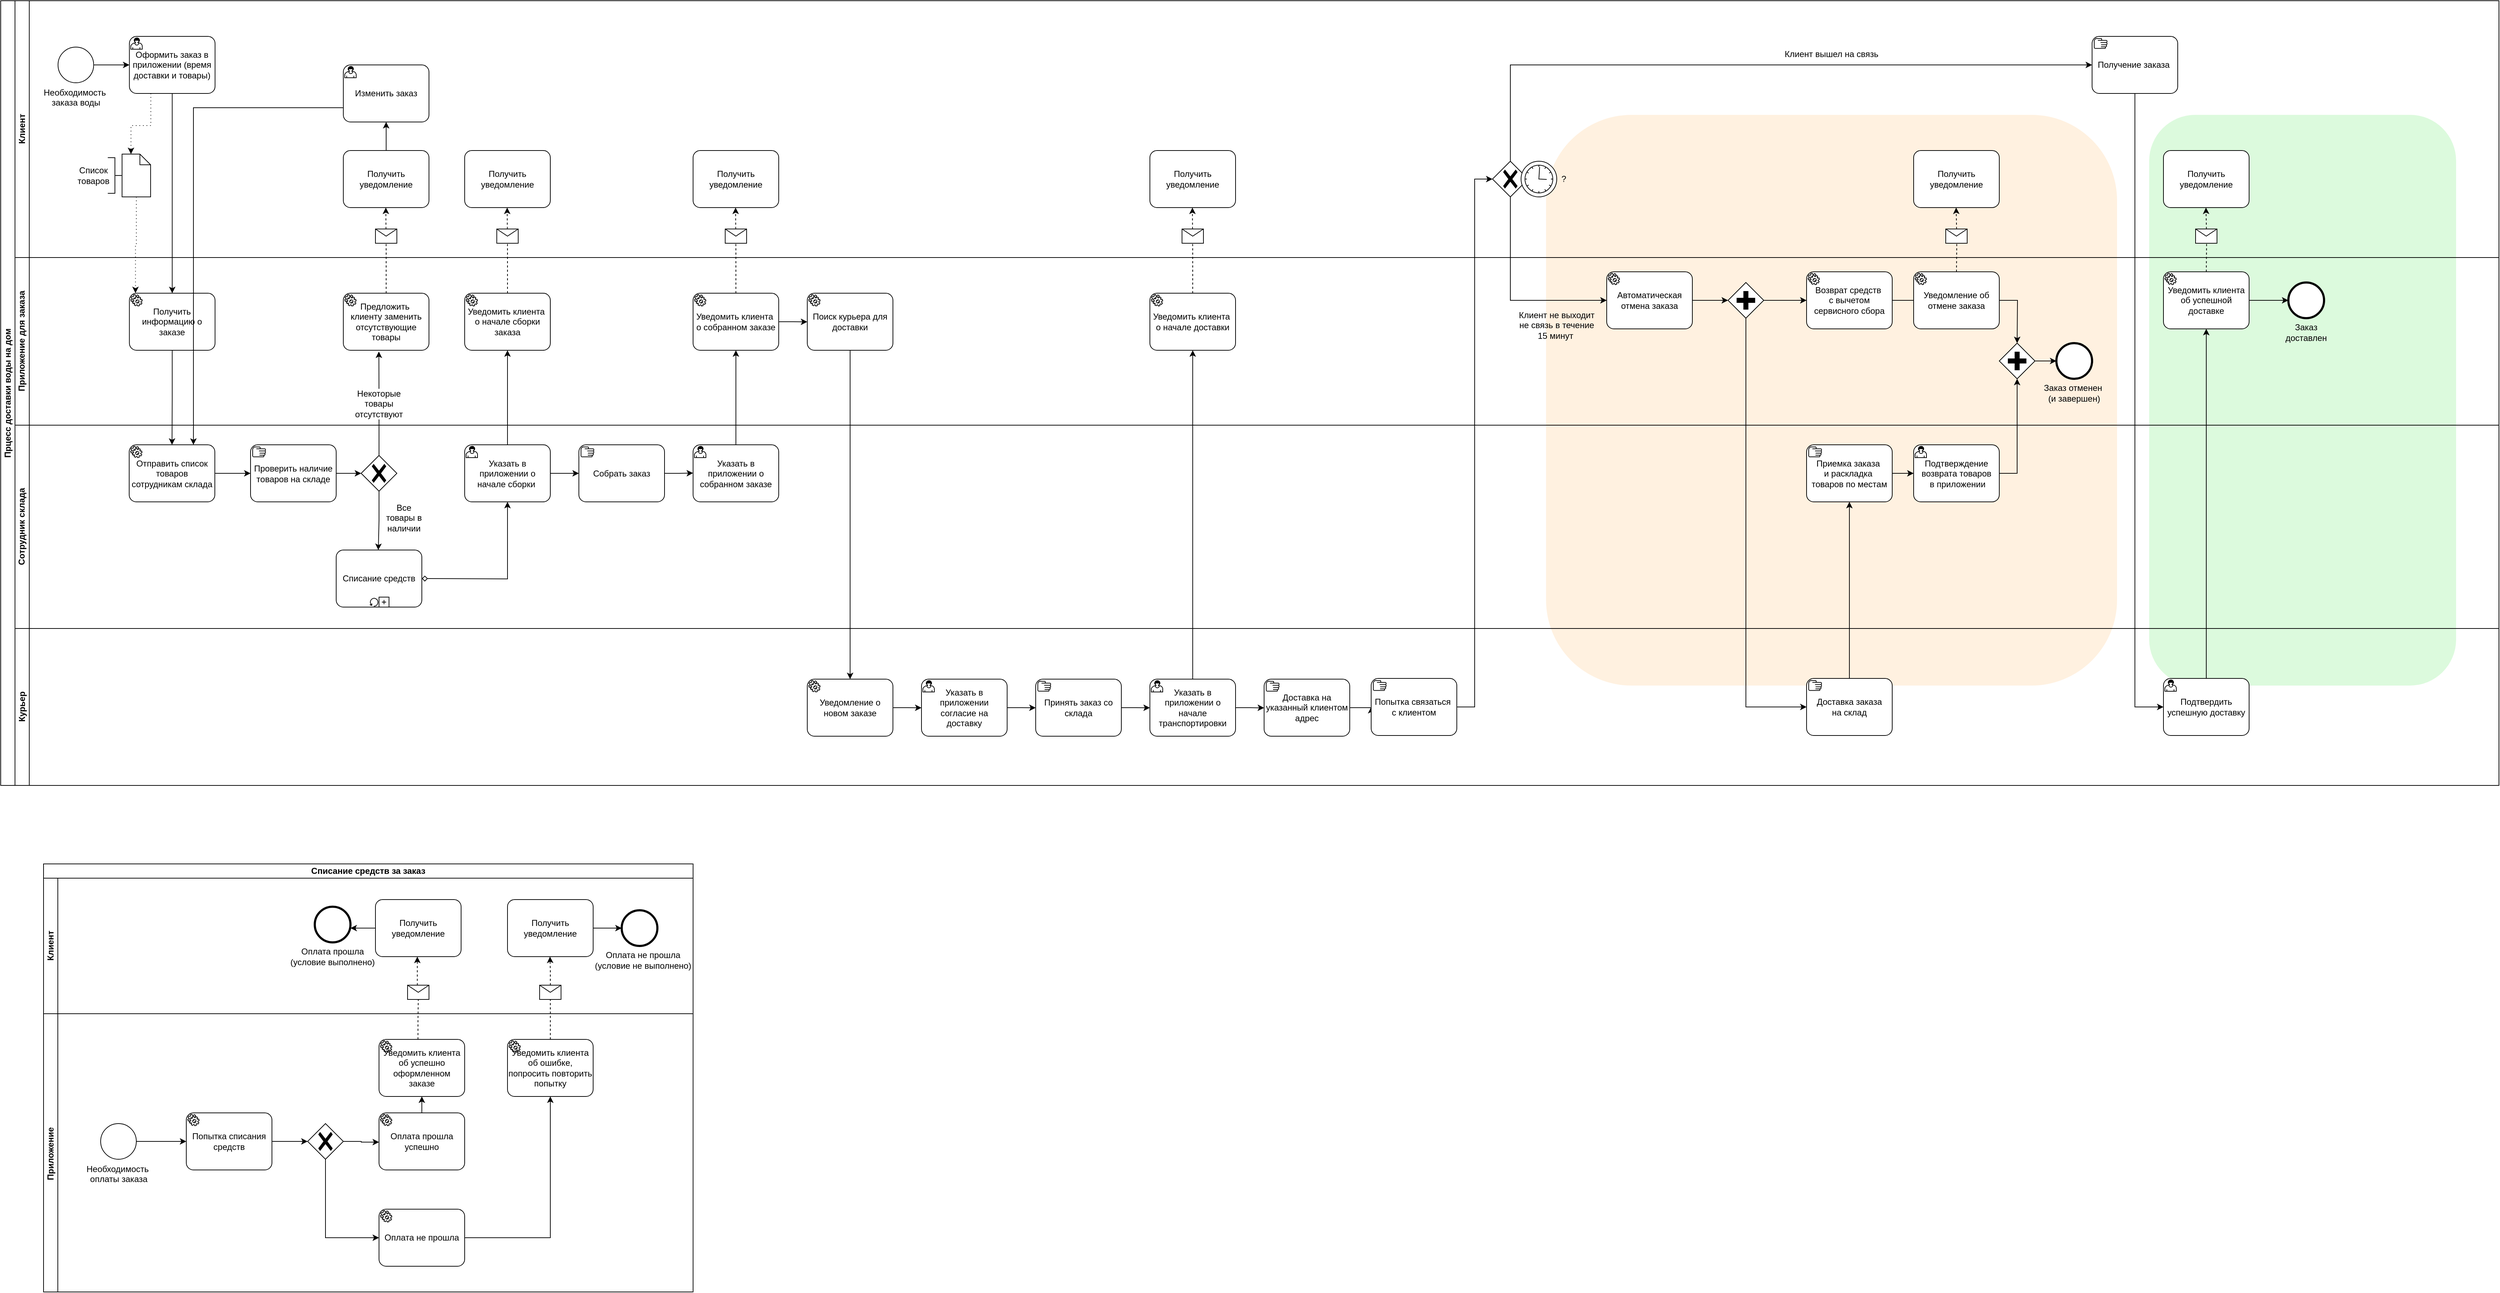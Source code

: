 <mxfile version="24.8.2">
  <diagram name="Страница — 1" id="UOntejemrvACpvtsWQj9">
    <mxGraphModel dx="3500" dy="1883" grid="1" gridSize="10" guides="1" tooltips="1" connect="1" arrows="1" fold="1" page="1" pageScale="1" pageWidth="4681" pageHeight="3300" math="0" shadow="0">
      <root>
        <mxCell id="0" />
        <mxCell id="1" parent="0" />
        <mxCell id="fE0YWYt9ngZXiTgXL01a-285" value="" style="rounded=1;whiteSpace=wrap;html=1;fillColor=#DCFADD;strokeColor=none;dashed=1;strokeWidth=6;glass=0;shadow=0;" vertex="1" parent="1">
          <mxGeometry x="3040" y="190" width="430" height="800" as="geometry" />
        </mxCell>
        <mxCell id="fE0YWYt9ngZXiTgXL01a-281" value="" style="rounded=1;whiteSpace=wrap;html=1;fillColor=#FFF1E0;strokeColor=none;dashed=1;strokeWidth=6;" vertex="1" parent="1">
          <mxGeometry x="2195" y="190" width="800" height="800" as="geometry" />
        </mxCell>
        <mxCell id="fE0YWYt9ngZXiTgXL01a-1" value="Прцесс доставки воды на дом" style="swimlane;html=1;childLayout=stackLayout;resizeParent=1;resizeParentMax=0;horizontal=0;startSize=20;horizontalStack=0;whiteSpace=wrap;fillColor=#FFFFFF;" vertex="1" parent="1">
          <mxGeometry x="30" y="30" width="3500" height="1100" as="geometry" />
        </mxCell>
        <mxCell id="fE0YWYt9ngZXiTgXL01a-276" style="edgeStyle=orthogonalEdgeStyle;rounded=0;orthogonalLoop=1;jettySize=auto;html=1;exitX=0.5;exitY=0;exitDx=0;exitDy=0;exitPerimeter=0;entryX=0.415;entryY=1.022;entryDx=0;entryDy=0;entryPerimeter=0;" edge="1" parent="fE0YWYt9ngZXiTgXL01a-1" source="fE0YWYt9ngZXiTgXL01a-104" target="fE0YWYt9ngZXiTgXL01a-268">
          <mxGeometry relative="1" as="geometry" />
        </mxCell>
        <mxCell id="fE0YWYt9ngZXiTgXL01a-2" value="Клиент" style="swimlane;html=1;startSize=20;horizontal=0;" vertex="1" parent="fE0YWYt9ngZXiTgXL01a-1">
          <mxGeometry x="20" width="3480" height="360" as="geometry" />
        </mxCell>
        <mxCell id="fE0YWYt9ngZXiTgXL01a-3" value="Необходимость&amp;nbsp;&lt;div&gt;заказа воды&lt;/div&gt;" style="points=[[0.145,0.145,0],[0.5,0,0],[0.855,0.145,0],[1,0.5,0],[0.855,0.855,0],[0.5,1,0],[0.145,0.855,0],[0,0.5,0]];shape=mxgraph.bpmn.event;html=1;verticalLabelPosition=bottom;labelBackgroundColor=#ffffff;verticalAlign=top;align=center;perimeter=ellipsePerimeter;outlineConnect=0;aspect=fixed;outline=standard;symbol=general;" vertex="1" parent="fE0YWYt9ngZXiTgXL01a-2">
          <mxGeometry x="60.29" y="65" width="50" height="50" as="geometry" />
        </mxCell>
        <mxCell id="fE0YWYt9ngZXiTgXL01a-8" style="edgeStyle=orthogonalEdgeStyle;rounded=0;orthogonalLoop=1;jettySize=auto;html=1;entryX=0;entryY=0.5;entryDx=0;entryDy=0;entryPerimeter=0;" edge="1" parent="fE0YWYt9ngZXiTgXL01a-2" source="fE0YWYt9ngZXiTgXL01a-3">
          <mxGeometry relative="1" as="geometry">
            <mxPoint x="160.29" y="90" as="targetPoint" />
          </mxGeometry>
        </mxCell>
        <mxCell id="fE0YWYt9ngZXiTgXL01a-89" value="Оформить заказ в приложении (время доставки и товары)" style="points=[[0.25,0,0],[0.5,0,0],[0.75,0,0],[1,0.25,0],[1,0.5,0],[1,0.75,0],[0.75,1,0],[0.5,1,0],[0.25,1,0],[0,0.75,0],[0,0.5,0],[0,0.25,0]];shape=mxgraph.bpmn.task;whiteSpace=wrap;rectStyle=rounded;size=10;html=1;container=1;expand=0;collapsible=0;taskMarker=user;" vertex="1" parent="fE0YWYt9ngZXiTgXL01a-2">
          <mxGeometry x="160.29" y="50" width="120" height="80" as="geometry" />
        </mxCell>
        <mxCell id="fE0YWYt9ngZXiTgXL01a-144" value="Получить уведомление" style="points=[[0.25,0,0],[0.5,0,0],[0.75,0,0],[1,0.25,0],[1,0.5,0],[1,0.75,0],[0.75,1,0],[0.5,1,0],[0.25,1,0],[0,0.75,0],[0,0.5,0],[0,0.25,0]];shape=mxgraph.bpmn.task;whiteSpace=wrap;rectStyle=rounded;size=10;html=1;container=1;expand=0;collapsible=0;taskMarker=abstract;" vertex="1" parent="fE0YWYt9ngZXiTgXL01a-2">
          <mxGeometry x="630" y="210" width="120" height="80" as="geometry" />
        </mxCell>
        <mxCell id="fE0YWYt9ngZXiTgXL01a-159" value="" style="edgeStyle=orthogonalEdgeStyle;rounded=0;orthogonalLoop=1;jettySize=auto;html=1;dashed=1;entryX=0.5;entryY=1;entryDx=0;entryDy=0;entryPerimeter=0;exitX=0.5;exitY=0;exitDx=0;exitDy=0;exitPerimeter=0;" edge="1" parent="fE0YWYt9ngZXiTgXL01a-2" source="fE0YWYt9ngZXiTgXL01a-140">
          <mxGeometry relative="1" as="geometry">
            <mxPoint x="689.55" y="290" as="targetPoint" />
            <mxPoint x="690" y="380" as="sourcePoint" />
          </mxGeometry>
        </mxCell>
        <mxCell id="fE0YWYt9ngZXiTgXL01a-201" value="" style="points=[[0.25,0.25,0],[0.5,0,0],[0.75,0.25,0],[1,0.5,0],[0.75,0.75,0],[0.5,1,0],[0.25,0.75,0],[0,0.5,0]];shape=mxgraph.bpmn.gateway2;html=1;verticalLabelPosition=bottom;labelBackgroundColor=#ffffff;verticalAlign=top;align=center;perimeter=rhombusPerimeter;outlineConnect=0;outline=none;symbol=none;gwType=exclusive;" vertex="1" parent="fE0YWYt9ngZXiTgXL01a-2">
          <mxGeometry x="2070" y="225" width="50" height="50" as="geometry" />
        </mxCell>
        <mxCell id="fE0YWYt9ngZXiTgXL01a-204" value="Получение заказа&amp;nbsp;" style="points=[[0.25,0,0],[0.5,0,0],[0.75,0,0],[1,0.25,0],[1,0.5,0],[1,0.75,0],[0.75,1,0],[0.5,1,0],[0.25,1,0],[0,0.75,0],[0,0.5,0],[0,0.25,0]];shape=mxgraph.bpmn.task;whiteSpace=wrap;rectStyle=rounded;size=10;html=1;container=1;expand=0;collapsible=0;taskMarker=manual;" vertex="1" parent="fE0YWYt9ngZXiTgXL01a-2">
          <mxGeometry x="2910" y="50" width="120" height="80" as="geometry" />
        </mxCell>
        <mxCell id="fE0YWYt9ngZXiTgXL01a-207" style="edgeStyle=orthogonalEdgeStyle;rounded=0;orthogonalLoop=1;jettySize=auto;html=1;exitX=0.5;exitY=0;exitDx=0;exitDy=0;exitPerimeter=0;entryX=0;entryY=0.5;entryDx=0;entryDy=0;entryPerimeter=0;" edge="1" parent="fE0YWYt9ngZXiTgXL01a-2" source="fE0YWYt9ngZXiTgXL01a-201" target="fE0YWYt9ngZXiTgXL01a-204">
          <mxGeometry relative="1" as="geometry" />
        </mxCell>
        <mxCell id="fE0YWYt9ngZXiTgXL01a-209" value="Клиент вышел на связь" style="text;strokeColor=none;align=center;fillColor=none;html=1;verticalAlign=middle;whiteSpace=wrap;rounded=0;" vertex="1" parent="fE0YWYt9ngZXiTgXL01a-2">
          <mxGeometry x="2450" y="60" width="190" height="30" as="geometry" />
        </mxCell>
        <mxCell id="fE0YWYt9ngZXiTgXL01a-218" value="Получить уведомление" style="points=[[0.25,0,0],[0.5,0,0],[0.75,0,0],[1,0.25,0],[1,0.5,0],[1,0.75,0],[0.75,1,0],[0.5,1,0],[0.25,1,0],[0,0.75,0],[0,0.5,0],[0,0.25,0]];shape=mxgraph.bpmn.task;whiteSpace=wrap;rectStyle=rounded;size=10;html=1;container=1;expand=0;collapsible=0;taskMarker=abstract;" vertex="1" parent="fE0YWYt9ngZXiTgXL01a-2">
          <mxGeometry x="2660" y="210" width="120" height="80" as="geometry" />
        </mxCell>
        <mxCell id="fE0YWYt9ngZXiTgXL01a-219" value="" style="edgeStyle=orthogonalEdgeStyle;rounded=0;orthogonalLoop=1;jettySize=auto;html=1;dashed=1;entryX=0.5;entryY=1;entryDx=0;entryDy=0;entryPerimeter=0;" edge="1" parent="fE0YWYt9ngZXiTgXL01a-2">
          <mxGeometry relative="1" as="geometry">
            <mxPoint x="2719.55" y="290" as="targetPoint" />
            <mxPoint x="2720" y="380" as="sourcePoint" />
          </mxGeometry>
        </mxCell>
        <mxCell id="fE0YWYt9ngZXiTgXL01a-220" value="" style="shape=message;html=1;fillColor=#FFFFFF;" vertex="1" parent="fE0YWYt9ngZXiTgXL01a-2">
          <mxGeometry x="2705" y="320" width="30" height="20" as="geometry" />
        </mxCell>
        <mxCell id="fE0YWYt9ngZXiTgXL01a-242" value="" style="edgeStyle=orthogonalEdgeStyle;rounded=0;orthogonalLoop=1;jettySize=auto;html=1;dashed=1;entryX=0.5;entryY=1;entryDx=0;entryDy=0;entryPerimeter=0;" edge="1" parent="fE0YWYt9ngZXiTgXL01a-2">
          <mxGeometry relative="1" as="geometry">
            <mxPoint x="3069.55" y="290" as="targetPoint" />
            <mxPoint x="3070" y="380" as="sourcePoint" />
          </mxGeometry>
        </mxCell>
        <mxCell id="fE0YWYt9ngZXiTgXL01a-243" value="" style="shape=message;html=1;fillColor=#FFFFFF;" vertex="1" parent="fE0YWYt9ngZXiTgXL01a-2">
          <mxGeometry x="3055" y="320" width="30" height="20" as="geometry" />
        </mxCell>
        <mxCell id="fE0YWYt9ngZXiTgXL01a-271" value="Получить уведомление" style="points=[[0.25,0,0],[0.5,0,0],[0.75,0,0],[1,0.25,0],[1,0.5,0],[1,0.75,0],[0.75,1,0],[0.5,1,0],[0.25,1,0],[0,0.75,0],[0,0.5,0],[0,0.25,0]];shape=mxgraph.bpmn.task;whiteSpace=wrap;rectStyle=rounded;size=10;html=1;container=1;expand=0;collapsible=0;taskMarker=abstract;" vertex="1" parent="fE0YWYt9ngZXiTgXL01a-2">
          <mxGeometry x="460" y="210" width="120" height="80" as="geometry" />
        </mxCell>
        <mxCell id="fE0YWYt9ngZXiTgXL01a-272" value="" style="edgeStyle=orthogonalEdgeStyle;rounded=0;orthogonalLoop=1;jettySize=auto;html=1;dashed=1;entryX=0.5;entryY=1;entryDx=0;entryDy=0;entryPerimeter=0;exitX=0.5;exitY=0;exitDx=0;exitDy=0;exitPerimeter=0;" edge="1" parent="fE0YWYt9ngZXiTgXL01a-2" source="fE0YWYt9ngZXiTgXL01a-268">
          <mxGeometry relative="1" as="geometry">
            <mxPoint x="519.55" y="290" as="targetPoint" />
            <mxPoint x="520" y="380" as="sourcePoint" />
          </mxGeometry>
        </mxCell>
        <mxCell id="fE0YWYt9ngZXiTgXL01a-273" value="" style="shape=message;html=1;fillColor=#FFFFFF;" vertex="1" parent="fE0YWYt9ngZXiTgXL01a-2">
          <mxGeometry x="505" y="320" width="30" height="20" as="geometry" />
        </mxCell>
        <mxCell id="fE0YWYt9ngZXiTgXL01a-278" value="Изменить заказ" style="points=[[0.25,0,0],[0.5,0,0],[0.75,0,0],[1,0.25,0],[1,0.5,0],[1,0.75,0],[0.75,1,0],[0.5,1,0],[0.25,1,0],[0,0.75,0],[0,0.5,0],[0,0.25,0]];shape=mxgraph.bpmn.task;whiteSpace=wrap;rectStyle=rounded;size=10;html=1;container=1;expand=0;collapsible=0;taskMarker=user;" vertex="1" parent="fE0YWYt9ngZXiTgXL01a-2">
          <mxGeometry x="460" y="90" width="120" height="80" as="geometry" />
        </mxCell>
        <mxCell id="fE0YWYt9ngZXiTgXL01a-279" style="edgeStyle=orthogonalEdgeStyle;rounded=0;orthogonalLoop=1;jettySize=auto;html=1;exitX=0.5;exitY=0;exitDx=0;exitDy=0;exitPerimeter=0;entryX=0.5;entryY=1;entryDx=0;entryDy=0;entryPerimeter=0;" edge="1" parent="fE0YWYt9ngZXiTgXL01a-2" source="fE0YWYt9ngZXiTgXL01a-271" target="fE0YWYt9ngZXiTgXL01a-278">
          <mxGeometry relative="1" as="geometry" />
        </mxCell>
        <mxCell id="fE0YWYt9ngZXiTgXL01a-241" value="Получить уведомление" style="points=[[0.25,0,0],[0.5,0,0],[0.75,0,0],[1,0.25,0],[1,0.5,0],[1,0.75,0],[0.75,1,0],[0.5,1,0],[0.25,1,0],[0,0.75,0],[0,0.5,0],[0,0.25,0]];shape=mxgraph.bpmn.task;whiteSpace=wrap;rectStyle=rounded;size=10;html=1;container=1;expand=0;collapsible=0;taskMarker=abstract;" vertex="1" parent="fE0YWYt9ngZXiTgXL01a-2">
          <mxGeometry x="3010" y="210" width="120" height="80" as="geometry" />
        </mxCell>
        <mxCell id="fE0YWYt9ngZXiTgXL01a-289" value="" style="shape=mxgraph.bpmn.data;labelPosition=center;verticalLabelPosition=bottom;align=center;verticalAlign=top;size=15;html=1;" vertex="1" parent="fE0YWYt9ngZXiTgXL01a-2">
          <mxGeometry x="150" y="215" width="40" height="60" as="geometry" />
        </mxCell>
        <mxCell id="fE0YWYt9ngZXiTgXL01a-292" style="edgeStyle=orthogonalEdgeStyle;rounded=0;orthogonalLoop=1;jettySize=auto;html=1;exitX=0.25;exitY=1;exitDx=0;exitDy=0;exitPerimeter=0;entryX=0;entryY=0;entryDx=12.5;entryDy=0;entryPerimeter=0;dashed=1;dashPattern=1 4;" edge="1" parent="fE0YWYt9ngZXiTgXL01a-2" source="fE0YWYt9ngZXiTgXL01a-89" target="fE0YWYt9ngZXiTgXL01a-289">
          <mxGeometry relative="1" as="geometry">
            <Array as="points">
              <mxPoint x="190" y="175" />
              <mxPoint x="163" y="175" />
            </Array>
          </mxGeometry>
        </mxCell>
        <mxCell id="fE0YWYt9ngZXiTgXL01a-294" value="" style="strokeWidth=1;html=1;shape=mxgraph.flowchart.annotation_2;align=left;labelPosition=right;pointerEvents=1;direction=west;" vertex="1" parent="fE0YWYt9ngZXiTgXL01a-2">
          <mxGeometry x="130" y="220" width="20" height="50" as="geometry" />
        </mxCell>
        <mxCell id="fE0YWYt9ngZXiTgXL01a-297" value="Список товаров" style="text;strokeColor=none;align=center;fillColor=none;html=1;verticalAlign=middle;whiteSpace=wrap;rounded=0;" vertex="1" parent="fE0YWYt9ngZXiTgXL01a-2">
          <mxGeometry x="80.0" y="230" width="60" height="30" as="geometry" />
        </mxCell>
        <mxCell id="fE0YWYt9ngZXiTgXL01a-253" value="" style="points=[[0.145,0.145,0],[0.5,0,0],[0.855,0.145,0],[1,0.5,0],[0.855,0.855,0],[0.5,1,0],[0.145,0.855,0],[0,0.5,0]];shape=mxgraph.bpmn.event;html=1;verticalLabelPosition=bottom;labelBackgroundColor=#ffffff;verticalAlign=top;align=center;perimeter=ellipsePerimeter;outlineConnect=0;aspect=fixed;outline=standard;symbol=timer;fillColor=#FFFFFF;" vertex="1" parent="fE0YWYt9ngZXiTgXL01a-2">
          <mxGeometry x="2110" y="225" width="50" height="50" as="geometry" />
        </mxCell>
        <mxCell id="fE0YWYt9ngZXiTgXL01a-306" value="?" style="text;strokeColor=none;align=center;fillColor=none;html=1;verticalAlign=middle;whiteSpace=wrap;rounded=0;" vertex="1" parent="fE0YWYt9ngZXiTgXL01a-2">
          <mxGeometry x="2140" y="235" width="60" height="30" as="geometry" />
        </mxCell>
        <mxCell id="fE0YWYt9ngZXiTgXL01a-136" style="edgeStyle=orthogonalEdgeStyle;rounded=0;orthogonalLoop=1;jettySize=auto;html=1;exitX=0.5;exitY=0;exitDx=0;exitDy=0;exitPerimeter=0;entryX=0.5;entryY=1;entryDx=0;entryDy=0;entryPerimeter=0;" edge="1" parent="fE0YWYt9ngZXiTgXL01a-1" source="fE0YWYt9ngZXiTgXL01a-134" target="fE0YWYt9ngZXiTgXL01a-140">
          <mxGeometry relative="1" as="geometry">
            <mxPoint x="710" y="670" as="targetPoint" />
          </mxGeometry>
        </mxCell>
        <mxCell id="fE0YWYt9ngZXiTgXL01a-191" style="edgeStyle=orthogonalEdgeStyle;rounded=0;orthogonalLoop=1;jettySize=auto;html=1;exitX=0.5;exitY=0;exitDx=0;exitDy=0;exitPerimeter=0;entryX=0.5;entryY=1;entryDx=0;entryDy=0;entryPerimeter=0;" edge="1" parent="fE0YWYt9ngZXiTgXL01a-1" target="fE0YWYt9ngZXiTgXL01a-189" source="fE0YWYt9ngZXiTgXL01a-184">
          <mxGeometry relative="1" as="geometry">
            <mxPoint x="1670" y="680" as="targetPoint" />
            <mxPoint x="1670" y="770" as="sourcePoint" />
          </mxGeometry>
        </mxCell>
        <mxCell id="fE0YWYt9ngZXiTgXL01a-83" value="Приложение для заказа" style="swimlane;html=1;startSize=20;horizontal=0;" vertex="1" parent="fE0YWYt9ngZXiTgXL01a-1">
          <mxGeometry x="20" y="360" width="3480" height="235" as="geometry" />
        </mxCell>
        <mxCell id="fE0YWYt9ngZXiTgXL01a-156" value="" style="shape=message;html=1;fillColor=#FFFFFF;" vertex="1" parent="fE0YWYt9ngZXiTgXL01a-83">
          <mxGeometry x="675" y="-40" width="30" height="20" as="geometry" />
        </mxCell>
        <mxCell id="fE0YWYt9ngZXiTgXL01a-166" value="Получить уведомление" style="points=[[0.25,0,0],[0.5,0,0],[0.75,0,0],[1,0.25,0],[1,0.5,0],[1,0.75,0],[0.75,1,0],[0.5,1,0],[0.25,1,0],[0,0.75,0],[0,0.5,0],[0,0.25,0]];shape=mxgraph.bpmn.task;whiteSpace=wrap;rectStyle=rounded;size=10;html=1;container=1;expand=0;collapsible=0;taskMarker=abstract;" vertex="1" parent="fE0YWYt9ngZXiTgXL01a-83">
          <mxGeometry x="950" y="-150" width="120" height="80" as="geometry" />
        </mxCell>
        <mxCell id="fE0YWYt9ngZXiTgXL01a-167" value="" style="edgeStyle=orthogonalEdgeStyle;rounded=0;orthogonalLoop=1;jettySize=auto;html=1;dashed=1;entryX=0.5;entryY=1;entryDx=0;entryDy=0;entryPerimeter=0;exitX=0.5;exitY=0;exitDx=0;exitDy=0;exitPerimeter=0;" edge="1" parent="fE0YWYt9ngZXiTgXL01a-83" source="fE0YWYt9ngZXiTgXL01a-168">
          <mxGeometry relative="1" as="geometry">
            <mxPoint x="1009.55" y="-70" as="targetPoint" />
            <mxPoint x="1010" y="20" as="sourcePoint" />
          </mxGeometry>
        </mxCell>
        <mxCell id="fE0YWYt9ngZXiTgXL01a-169" value="" style="shape=message;html=1;fillColor=#FFFFFF;" vertex="1" parent="fE0YWYt9ngZXiTgXL01a-83">
          <mxGeometry x="995" y="-40" width="30" height="20" as="geometry" />
        </mxCell>
        <mxCell id="fE0YWYt9ngZXiTgXL01a-186" value="Получить уведомление" style="points=[[0.25,0,0],[0.5,0,0],[0.75,0,0],[1,0.25,0],[1,0.5,0],[1,0.75,0],[0.75,1,0],[0.5,1,0],[0.25,1,0],[0,0.75,0],[0,0.5,0],[0,0.25,0]];shape=mxgraph.bpmn.task;whiteSpace=wrap;rectStyle=rounded;size=10;html=1;container=1;expand=0;collapsible=0;taskMarker=abstract;" vertex="1" parent="fE0YWYt9ngZXiTgXL01a-83">
          <mxGeometry x="1590" y="-150" width="120" height="80" as="geometry" />
        </mxCell>
        <mxCell id="fE0YWYt9ngZXiTgXL01a-187" value="" style="edgeStyle=orthogonalEdgeStyle;rounded=0;orthogonalLoop=1;jettySize=auto;html=1;dashed=1;entryX=0.5;entryY=1;entryDx=0;entryDy=0;entryPerimeter=0;exitX=0.5;exitY=0;exitDx=0;exitDy=0;exitPerimeter=0;" edge="1" parent="fE0YWYt9ngZXiTgXL01a-83" source="fE0YWYt9ngZXiTgXL01a-189">
          <mxGeometry relative="1" as="geometry">
            <mxPoint x="1649.55" y="-70" as="targetPoint" />
            <mxPoint x="1650" y="20" as="sourcePoint" />
          </mxGeometry>
        </mxCell>
        <mxCell id="fE0YWYt9ngZXiTgXL01a-190" value="" style="shape=message;html=1;fillColor=#FFFFFF;" vertex="1" parent="fE0YWYt9ngZXiTgXL01a-83">
          <mxGeometry x="1635" y="-40" width="30" height="20" as="geometry" />
        </mxCell>
        <mxCell id="fE0YWYt9ngZXiTgXL01a-205" value="Клиент не выходит не связь в течение 15 минут&amp;nbsp;" style="text;strokeColor=none;align=center;fillColor=none;html=1;verticalAlign=middle;whiteSpace=wrap;rounded=0;" vertex="1" parent="fE0YWYt9ngZXiTgXL01a-83">
          <mxGeometry x="2100" y="80" width="120" height="30" as="geometry" />
        </mxCell>
        <mxCell id="fE0YWYt9ngZXiTgXL01a-206" value="Автоматическая отмена заказа" style="points=[[0.25,0,0],[0.5,0,0],[0.75,0,0],[1,0.25,0],[1,0.5,0],[1,0.75,0],[0.75,1,0],[0.5,1,0],[0.25,1,0],[0,0.75,0],[0,0.5,0],[0,0.25,0]];shape=mxgraph.bpmn.task;whiteSpace=wrap;rectStyle=rounded;size=10;html=1;container=1;expand=0;collapsible=0;taskMarker=service;" vertex="1" parent="fE0YWYt9ngZXiTgXL01a-83">
          <mxGeometry x="2229.996" y="20" width="120" height="80" as="geometry" />
        </mxCell>
        <mxCell id="fE0YWYt9ngZXiTgXL01a-216" style="edgeStyle=orthogonalEdgeStyle;rounded=0;orthogonalLoop=1;jettySize=auto;html=1;exitX=1;exitY=0.5;exitDx=0;exitDy=0;exitPerimeter=0;" edge="1" parent="fE0YWYt9ngZXiTgXL01a-83">
          <mxGeometry relative="1" as="geometry">
            <mxPoint x="2670" y="60" as="targetPoint" />
            <mxPoint x="2610" y="60" as="sourcePoint" />
          </mxGeometry>
        </mxCell>
        <mxCell id="fE0YWYt9ngZXiTgXL01a-214" value="Возврат средств&amp;nbsp;&lt;div&gt;с вычетом сервисного сбора&lt;/div&gt;" style="points=[[0.25,0,0],[0.5,0,0],[0.75,0,0],[1,0.25,0],[1,0.5,0],[1,0.75,0],[0.75,1,0],[0.5,1,0],[0.25,1,0],[0,0.75,0],[0,0.5,0],[0,0.25,0]];shape=mxgraph.bpmn.task;whiteSpace=wrap;rectStyle=rounded;size=10;html=1;container=1;expand=0;collapsible=0;taskMarker=service;" vertex="1" parent="fE0YWYt9ngZXiTgXL01a-83">
          <mxGeometry x="2510" y="20" width="120" height="80" as="geometry" />
        </mxCell>
        <mxCell id="fE0YWYt9ngZXiTgXL01a-217" value="Уведомление об отмене заказа" style="points=[[0.25,0,0],[0.5,0,0],[0.75,0,0],[1,0.25,0],[1,0.5,0],[1,0.75,0],[0.75,1,0],[0.5,1,0],[0.25,1,0],[0,0.75,0],[0,0.5,0],[0,0.25,0]];shape=mxgraph.bpmn.task;whiteSpace=wrap;rectStyle=rounded;size=10;html=1;container=1;expand=0;collapsible=0;taskMarker=service;" vertex="1" parent="fE0YWYt9ngZXiTgXL01a-83">
          <mxGeometry x="2660" y="20" width="120" height="80" as="geometry" />
        </mxCell>
        <mxCell id="fE0YWYt9ngZXiTgXL01a-232" value="" style="points=[[0.25,0.25,0],[0.5,0,0],[0.75,0.25,0],[1,0.5,0],[0.75,0.75,0],[0.5,1,0],[0.25,0.75,0],[0,0.5,0]];shape=mxgraph.bpmn.gateway2;html=1;verticalLabelPosition=bottom;labelBackgroundColor=#ffffff;verticalAlign=top;align=center;perimeter=rhombusPerimeter;outlineConnect=0;outline=none;symbol=none;gwType=parallel;" vertex="1" parent="fE0YWYt9ngZXiTgXL01a-83">
          <mxGeometry x="2400" y="35" width="50" height="50" as="geometry" />
        </mxCell>
        <mxCell id="fE0YWYt9ngZXiTgXL01a-235" style="edgeStyle=orthogonalEdgeStyle;rounded=0;orthogonalLoop=1;jettySize=auto;html=1;exitX=1;exitY=0.5;exitDx=0;exitDy=0;exitPerimeter=0;entryX=0;entryY=0.5;entryDx=0;entryDy=0;entryPerimeter=0;" edge="1" parent="fE0YWYt9ngZXiTgXL01a-83" source="fE0YWYt9ngZXiTgXL01a-206" target="fE0YWYt9ngZXiTgXL01a-232">
          <mxGeometry relative="1" as="geometry" />
        </mxCell>
        <mxCell id="fE0YWYt9ngZXiTgXL01a-236" style="edgeStyle=orthogonalEdgeStyle;rounded=0;orthogonalLoop=1;jettySize=auto;html=1;exitX=1;exitY=0.5;exitDx=0;exitDy=0;exitPerimeter=0;entryX=0;entryY=0.5;entryDx=0;entryDy=0;entryPerimeter=0;" edge="1" parent="fE0YWYt9ngZXiTgXL01a-83" source="fE0YWYt9ngZXiTgXL01a-232" target="fE0YWYt9ngZXiTgXL01a-214">
          <mxGeometry relative="1" as="geometry" />
        </mxCell>
        <mxCell id="fE0YWYt9ngZXiTgXL01a-229" value="Уведомить клиента об успешной доставке" style="points=[[0.25,0,0],[0.5,0,0],[0.75,0,0],[1,0.25,0],[1,0.5,0],[1,0.75,0],[0.75,1,0],[0.5,1,0],[0.25,1,0],[0,0.75,0],[0,0.5,0],[0,0.25,0]];shape=mxgraph.bpmn.task;whiteSpace=wrap;rectStyle=rounded;size=10;html=1;container=1;expand=0;collapsible=0;taskMarker=service;" vertex="1" parent="fE0YWYt9ngZXiTgXL01a-83">
          <mxGeometry x="3010" y="20" width="120" height="80" as="geometry" />
        </mxCell>
        <mxCell id="fE0YWYt9ngZXiTgXL01a-245" value="" style="points=[[0.145,0.145,0],[0.5,0,0],[0.855,0.145,0],[1,0.5,0],[0.855,0.855,0],[0.5,1,0],[0.145,0.855,0],[0,0.5,0]];shape=mxgraph.bpmn.event;html=1;verticalLabelPosition=bottom;labelBackgroundColor=#ffffff;verticalAlign=top;align=center;perimeter=ellipsePerimeter;outlineConnect=0;aspect=fixed;outline=end;symbol=terminate2;" vertex="1" parent="fE0YWYt9ngZXiTgXL01a-83">
          <mxGeometry x="3185" y="35" width="50" height="50" as="geometry" />
        </mxCell>
        <mxCell id="fE0YWYt9ngZXiTgXL01a-246" style="edgeStyle=orthogonalEdgeStyle;rounded=0;orthogonalLoop=1;jettySize=auto;html=1;exitX=1;exitY=0.5;exitDx=0;exitDy=0;exitPerimeter=0;entryX=0;entryY=0.5;entryDx=0;entryDy=0;entryPerimeter=0;" edge="1" parent="fE0YWYt9ngZXiTgXL01a-83" source="fE0YWYt9ngZXiTgXL01a-229" target="fE0YWYt9ngZXiTgXL01a-245">
          <mxGeometry relative="1" as="geometry" />
        </mxCell>
        <mxCell id="fE0YWYt9ngZXiTgXL01a-247" value="Заказ доставлен" style="text;strokeColor=none;align=center;fillColor=none;html=1;verticalAlign=middle;whiteSpace=wrap;rounded=0;" vertex="1" parent="fE0YWYt9ngZXiTgXL01a-83">
          <mxGeometry x="3180" y="90" width="60" height="30" as="geometry" />
        </mxCell>
        <mxCell id="fE0YWYt9ngZXiTgXL01a-248" value="" style="points=[[0.145,0.145,0],[0.5,0,0],[0.855,0.145,0],[1,0.5,0],[0.855,0.855,0],[0.5,1,0],[0.145,0.855,0],[0,0.5,0]];shape=mxgraph.bpmn.event;html=1;verticalLabelPosition=bottom;labelBackgroundColor=#ffffff;verticalAlign=top;align=center;perimeter=ellipsePerimeter;outlineConnect=0;aspect=fixed;outline=end;symbol=terminate2;" vertex="1" parent="fE0YWYt9ngZXiTgXL01a-83">
          <mxGeometry x="2860" y="120" width="50" height="50" as="geometry" />
        </mxCell>
        <mxCell id="fE0YWYt9ngZXiTgXL01a-249" value="Заказ отменен&amp;nbsp;&lt;div&gt;(и завершен)&lt;/div&gt;" style="text;strokeColor=none;align=center;fillColor=none;html=1;verticalAlign=middle;whiteSpace=wrap;rounded=0;" vertex="1" parent="fE0YWYt9ngZXiTgXL01a-83">
          <mxGeometry x="2840" y="170" width="90" height="40" as="geometry" />
        </mxCell>
        <mxCell id="fE0YWYt9ngZXiTgXL01a-261" value="" style="points=[[0.25,0.25,0],[0.5,0,0],[0.75,0.25,0],[1,0.5,0],[0.75,0.75,0],[0.5,1,0],[0.25,0.75,0],[0,0.5,0]];shape=mxgraph.bpmn.gateway2;html=1;verticalLabelPosition=bottom;labelBackgroundColor=#ffffff;verticalAlign=top;align=center;perimeter=rhombusPerimeter;outlineConnect=0;outline=none;symbol=none;gwType=parallel;" vertex="1" parent="fE0YWYt9ngZXiTgXL01a-83">
          <mxGeometry x="2780" y="120" width="50" height="50" as="geometry" />
        </mxCell>
        <mxCell id="fE0YWYt9ngZXiTgXL01a-263" style="edgeStyle=orthogonalEdgeStyle;rounded=0;orthogonalLoop=1;jettySize=auto;html=1;exitX=1;exitY=0.5;exitDx=0;exitDy=0;exitPerimeter=0;entryX=0.5;entryY=0;entryDx=0;entryDy=0;entryPerimeter=0;" edge="1" parent="fE0YWYt9ngZXiTgXL01a-83" source="fE0YWYt9ngZXiTgXL01a-217">
          <mxGeometry relative="1" as="geometry">
            <mxPoint x="2805" y="120" as="targetPoint" />
          </mxGeometry>
        </mxCell>
        <mxCell id="fE0YWYt9ngZXiTgXL01a-265" style="edgeStyle=orthogonalEdgeStyle;rounded=0;orthogonalLoop=1;jettySize=auto;html=1;entryX=0;entryY=0.5;entryDx=0;entryDy=0;entryPerimeter=0;" edge="1" parent="fE0YWYt9ngZXiTgXL01a-83" target="fE0YWYt9ngZXiTgXL01a-248">
          <mxGeometry relative="1" as="geometry">
            <mxPoint x="2830" y="145" as="sourcePoint" />
          </mxGeometry>
        </mxCell>
        <mxCell id="fE0YWYt9ngZXiTgXL01a-91" value="Получить информацию о заказе" style="points=[[0.25,0,0],[0.5,0,0],[0.75,0,0],[1,0.25,0],[1,0.5,0],[1,0.75,0],[0.75,1,0],[0.5,1,0],[0.25,1,0],[0,0.75,0],[0,0.5,0],[0,0.25,0]];shape=mxgraph.bpmn.task;whiteSpace=wrap;rectStyle=rounded;size=10;html=1;container=1;expand=0;collapsible=0;taskMarker=service;" vertex="1" parent="fE0YWYt9ngZXiTgXL01a-83">
          <mxGeometry x="160.286" y="50" width="120" height="80" as="geometry" />
        </mxCell>
        <mxCell id="fE0YWYt9ngZXiTgXL01a-140" value="Уведомить клиента&amp;nbsp;&lt;div&gt;о начале сборки заказа&lt;/div&gt;" style="points=[[0.25,0,0],[0.5,0,0],[0.75,0,0],[1,0.25,0],[1,0.5,0],[1,0.75,0],[0.75,1,0],[0.5,1,0],[0.25,1,0],[0,0.75,0],[0,0.5,0],[0,0.25,0]];shape=mxgraph.bpmn.task;whiteSpace=wrap;rectStyle=rounded;size=10;html=1;container=1;expand=0;collapsible=0;taskMarker=service;" vertex="1" parent="fE0YWYt9ngZXiTgXL01a-83">
          <mxGeometry x="629.996" y="50" width="120" height="80" as="geometry" />
        </mxCell>
        <mxCell id="fE0YWYt9ngZXiTgXL01a-172" style="edgeStyle=orthogonalEdgeStyle;rounded=0;orthogonalLoop=1;jettySize=auto;html=1;exitX=1;exitY=0.5;exitDx=0;exitDy=0;exitPerimeter=0;" edge="1" parent="fE0YWYt9ngZXiTgXL01a-83" source="fE0YWYt9ngZXiTgXL01a-168">
          <mxGeometry relative="1" as="geometry">
            <mxPoint x="1110" y="90.143" as="targetPoint" />
          </mxGeometry>
        </mxCell>
        <mxCell id="fE0YWYt9ngZXiTgXL01a-168" value="Уведомить клиента&amp;nbsp;&lt;div&gt;о собранном заказе&lt;/div&gt;" style="points=[[0.25,0,0],[0.5,0,0],[0.75,0,0],[1,0.25,0],[1,0.5,0],[1,0.75,0],[0.75,1,0],[0.5,1,0],[0.25,1,0],[0,0.75,0],[0,0.5,0],[0,0.25,0]];shape=mxgraph.bpmn.task;whiteSpace=wrap;rectStyle=rounded;size=10;html=1;container=1;expand=0;collapsible=0;taskMarker=service;" vertex="1" parent="fE0YWYt9ngZXiTgXL01a-83">
          <mxGeometry x="949.996" y="50" width="120" height="80" as="geometry" />
        </mxCell>
        <mxCell id="fE0YWYt9ngZXiTgXL01a-173" value="Поиск курьера для доставки" style="points=[[0.25,0,0],[0.5,0,0],[0.75,0,0],[1,0.25,0],[1,0.5,0],[1,0.75,0],[0.75,1,0],[0.5,1,0],[0.25,1,0],[0,0.75,0],[0,0.5,0],[0,0.25,0]];shape=mxgraph.bpmn.task;whiteSpace=wrap;rectStyle=rounded;size=10;html=1;container=1;expand=0;collapsible=0;taskMarker=service;" vertex="1" parent="fE0YWYt9ngZXiTgXL01a-83">
          <mxGeometry x="1109.996" y="50" width="120" height="80" as="geometry" />
        </mxCell>
        <mxCell id="fE0YWYt9ngZXiTgXL01a-189" value="Уведомить клиента&amp;nbsp;&lt;div&gt;о начале доставки&lt;/div&gt;" style="points=[[0.25,0,0],[0.5,0,0],[0.75,0,0],[1,0.25,0],[1,0.5,0],[1,0.75,0],[0.75,1,0],[0.5,1,0],[0.25,1,0],[0,0.75,0],[0,0.5,0],[0,0.25,0]];shape=mxgraph.bpmn.task;whiteSpace=wrap;rectStyle=rounded;size=10;html=1;container=1;expand=0;collapsible=0;taskMarker=service;" vertex="1" parent="fE0YWYt9ngZXiTgXL01a-83">
          <mxGeometry x="1589.996" y="50" width="120" height="80" as="geometry" />
        </mxCell>
        <mxCell id="fE0YWYt9ngZXiTgXL01a-268" value="Предложить&amp;nbsp;&lt;div&gt;клиенту заменить отсутствующие товары&lt;/div&gt;" style="points=[[0.25,0,0],[0.5,0,0],[0.75,0,0],[1,0.25,0],[1,0.5,0],[1,0.75,0],[0.75,1,0],[0.5,1,0],[0.25,1,0],[0,0.75,0],[0,0.5,0],[0,0.25,0]];shape=mxgraph.bpmn.task;whiteSpace=wrap;rectStyle=rounded;size=10;html=1;container=1;expand=0;collapsible=0;taskMarker=service;" vertex="1" parent="fE0YWYt9ngZXiTgXL01a-83">
          <mxGeometry x="459.996" y="50" width="120" height="80" as="geometry" />
        </mxCell>
        <mxCell id="fE0YWYt9ngZXiTgXL01a-128" value="&lt;span style=&quot;background-color: rgb(255, 255, 255);&quot;&gt;Некоторые товары отсутствуют&lt;/span&gt;" style="text;strokeColor=none;align=center;fillColor=#FFFFFF;html=1;verticalAlign=middle;whiteSpace=wrap;rounded=0;" vertex="1" parent="fE0YWYt9ngZXiTgXL01a-83">
          <mxGeometry x="480" y="190" width="60" height="30" as="geometry" />
        </mxCell>
        <mxCell id="fE0YWYt9ngZXiTgXL01a-68" value="Сотрудник склада" style="swimlane;html=1;startSize=20;horizontal=0;" vertex="1" parent="fE0YWYt9ngZXiTgXL01a-1">
          <mxGeometry x="20" y="595" width="3480" height="285" as="geometry" />
        </mxCell>
        <mxCell id="fE0YWYt9ngZXiTgXL01a-311" style="edgeStyle=orthogonalEdgeStyle;rounded=0;orthogonalLoop=1;jettySize=auto;html=1;exitX=0.5;exitY=1;exitDx=0;exitDy=0;exitPerimeter=0;" edge="1" parent="fE0YWYt9ngZXiTgXL01a-68" source="fE0YWYt9ngZXiTgXL01a-104">
          <mxGeometry relative="1" as="geometry">
            <mxPoint x="509" y="175" as="targetPoint" />
          </mxGeometry>
        </mxCell>
        <mxCell id="fE0YWYt9ngZXiTgXL01a-212" value="Приемка заказа&amp;nbsp;&lt;div&gt;и раскладка&amp;nbsp;&lt;/div&gt;&lt;div&gt;товаров по местам&lt;/div&gt;" style="points=[[0.25,0,0],[0.5,0,0],[0.75,0,0],[1,0.25,0],[1,0.5,0],[1,0.75,0],[0.75,1,0],[0.5,1,0],[0.25,1,0],[0,0.75,0],[0,0.5,0],[0,0.25,0]];shape=mxgraph.bpmn.task;whiteSpace=wrap;rectStyle=rounded;size=10;html=1;container=1;expand=0;collapsible=0;taskMarker=manual;" vertex="1" parent="fE0YWYt9ngZXiTgXL01a-68">
          <mxGeometry x="2510" y="27.5" width="120" height="80" as="geometry" />
        </mxCell>
        <mxCell id="fE0YWYt9ngZXiTgXL01a-225" value="Подтверждение&lt;div&gt;возврата товаров&lt;/div&gt;&lt;div&gt;&amp;nbsp;в приложении&lt;/div&gt;" style="points=[[0.25,0,0],[0.5,0,0],[0.75,0,0],[1,0.25,0],[1,0.5,0],[1,0.75,0],[0.75,1,0],[0.5,1,0],[0.25,1,0],[0,0.75,0],[0,0.5,0],[0,0.25,0]];shape=mxgraph.bpmn.task;whiteSpace=wrap;rectStyle=rounded;size=10;html=1;container=1;expand=0;collapsible=0;taskMarker=user;" vertex="1" parent="fE0YWYt9ngZXiTgXL01a-68">
          <mxGeometry x="2660" y="27.5" width="120" height="80" as="geometry" />
        </mxCell>
        <mxCell id="fE0YWYt9ngZXiTgXL01a-231" style="edgeStyle=orthogonalEdgeStyle;rounded=0;orthogonalLoop=1;jettySize=auto;html=1;exitX=1;exitY=0.5;exitDx=0;exitDy=0;exitPerimeter=0;entryX=0;entryY=0.5;entryDx=0;entryDy=0;entryPerimeter=0;" edge="1" parent="fE0YWYt9ngZXiTgXL01a-68" source="fE0YWYt9ngZXiTgXL01a-212" target="fE0YWYt9ngZXiTgXL01a-225">
          <mxGeometry relative="1" as="geometry" />
        </mxCell>
        <mxCell id="fE0YWYt9ngZXiTgXL01a-104" value="" style="points=[[0.25,0.25,0],[0.5,0,0],[0.75,0.25,0],[1,0.5,0],[0.75,0.75,0],[0.5,1,0],[0.25,0.75,0],[0,0.5,0]];shape=mxgraph.bpmn.gateway2;html=1;verticalLabelPosition=bottom;labelBackgroundColor=#ffffff;verticalAlign=top;align=center;perimeter=rhombusPerimeter;outlineConnect=0;outline=none;symbol=none;gwType=exclusive;" vertex="1" parent="fE0YWYt9ngZXiTgXL01a-68">
          <mxGeometry x="485" y="42.5" width="50" height="50" as="geometry" />
        </mxCell>
        <mxCell id="fE0YWYt9ngZXiTgXL01a-162" style="edgeStyle=orthogonalEdgeStyle;rounded=0;orthogonalLoop=1;jettySize=auto;html=1;exitX=1;exitY=0.5;exitDx=0;exitDy=0;exitPerimeter=0;entryX=0;entryY=0.5;entryDx=0;entryDy=0;entryPerimeter=0;" edge="1" parent="fE0YWYt9ngZXiTgXL01a-68" source="fE0YWYt9ngZXiTgXL01a-122" target="fE0YWYt9ngZXiTgXL01a-104">
          <mxGeometry relative="1" as="geometry" />
        </mxCell>
        <mxCell id="fE0YWYt9ngZXiTgXL01a-134" value="Указать в приложении о начале сборки&amp;nbsp;" style="points=[[0.25,0,0],[0.5,0,0],[0.75,0,0],[1,0.25,0],[1,0.5,0],[1,0.75,0],[0.75,1,0],[0.5,1,0],[0.25,1,0],[0,0.75,0],[0,0.5,0],[0,0.25,0]];shape=mxgraph.bpmn.task;whiteSpace=wrap;rectStyle=rounded;size=10;html=1;container=1;expand=0;collapsible=0;taskMarker=user;" vertex="1" parent="fE0YWYt9ngZXiTgXL01a-68">
          <mxGeometry x="630" y="27.5" width="120" height="80" as="geometry" />
        </mxCell>
        <mxCell id="fE0YWYt9ngZXiTgXL01a-163" style="edgeStyle=orthogonalEdgeStyle;rounded=0;orthogonalLoop=1;jettySize=auto;html=1;exitX=1;exitY=0.5;exitDx=0;exitDy=0;exitPerimeter=0;" edge="1" parent="fE0YWYt9ngZXiTgXL01a-68" source="fE0YWYt9ngZXiTgXL01a-137">
          <mxGeometry relative="1" as="geometry">
            <mxPoint x="950" y="67.167" as="targetPoint" />
          </mxGeometry>
        </mxCell>
        <mxCell id="fE0YWYt9ngZXiTgXL01a-137" value="Собрать заказ" style="points=[[0.25,0,0],[0.5,0,0],[0.75,0,0],[1,0.25,0],[1,0.5,0],[1,0.75,0],[0.75,1,0],[0.5,1,0],[0.25,1,0],[0,0.75,0],[0,0.5,0],[0,0.25,0]];shape=mxgraph.bpmn.task;whiteSpace=wrap;rectStyle=rounded;size=10;html=1;container=1;expand=0;collapsible=0;taskMarker=manual;" vertex="1" parent="fE0YWYt9ngZXiTgXL01a-68">
          <mxGeometry x="790" y="27.5" width="120" height="80" as="geometry" />
        </mxCell>
        <mxCell id="fE0YWYt9ngZXiTgXL01a-138" style="edgeStyle=orthogonalEdgeStyle;rounded=0;orthogonalLoop=1;jettySize=auto;html=1;exitX=1;exitY=0.5;exitDx=0;exitDy=0;exitPerimeter=0;entryX=0;entryY=0.5;entryDx=0;entryDy=0;entryPerimeter=0;" edge="1" parent="fE0YWYt9ngZXiTgXL01a-68" source="fE0YWYt9ngZXiTgXL01a-134" target="fE0YWYt9ngZXiTgXL01a-137">
          <mxGeometry relative="1" as="geometry" />
        </mxCell>
        <mxCell id="fE0YWYt9ngZXiTgXL01a-129" value="Все товары в наличии" style="text;strokeColor=none;align=center;fillColor=#FFFFFF;html=1;verticalAlign=middle;whiteSpace=wrap;rounded=0;" vertex="1" parent="fE0YWYt9ngZXiTgXL01a-68">
          <mxGeometry x="515" y="115" width="60" height="30" as="geometry" />
        </mxCell>
        <mxCell id="fE0YWYt9ngZXiTgXL01a-102" style="edgeStyle=orthogonalEdgeStyle;rounded=0;orthogonalLoop=1;jettySize=auto;html=1;exitX=1;exitY=0.5;exitDx=0;exitDy=0;exitPerimeter=0;entryX=0;entryY=0.5;entryDx=0;entryDy=0;entryPerimeter=0;" edge="1" parent="fE0YWYt9ngZXiTgXL01a-68" source="fE0YWYt9ngZXiTgXL01a-98">
          <mxGeometry relative="1" as="geometry">
            <mxPoint x="330" y="67.5" as="targetPoint" />
          </mxGeometry>
        </mxCell>
        <mxCell id="fE0YWYt9ngZXiTgXL01a-98" value="Отправить список товаров сотрудникам склада" style="points=[[0.25,0,0],[0.5,0,0],[0.75,0,0],[1,0.25,0],[1,0.5,0],[1,0.75,0],[0.75,1,0],[0.5,1,0],[0.25,1,0],[0,0.75,0],[0,0.5,0],[0,0.25,0]];shape=mxgraph.bpmn.task;whiteSpace=wrap;rectStyle=rounded;size=10;html=1;container=1;expand=0;collapsible=0;taskMarker=service;" vertex="1" parent="fE0YWYt9ngZXiTgXL01a-68">
          <mxGeometry x="159.996" y="27.5" width="120" height="80" as="geometry" />
        </mxCell>
        <mxCell id="fE0YWYt9ngZXiTgXL01a-122" value="Проверить наличие товаров на складе" style="points=[[0.25,0,0],[0.5,0,0],[0.75,0,0],[1,0.25,0],[1,0.5,0],[1,0.75,0],[0.75,1,0],[0.5,1,0],[0.25,1,0],[0,0.75,0],[0,0.5,0],[0,0.25,0]];shape=mxgraph.bpmn.task;whiteSpace=wrap;rectStyle=rounded;size=10;html=1;container=1;expand=0;collapsible=0;taskMarker=manual;" vertex="1" parent="fE0YWYt9ngZXiTgXL01a-68">
          <mxGeometry x="330" y="27.5" width="120" height="80" as="geometry" />
        </mxCell>
        <mxCell id="fE0YWYt9ngZXiTgXL01a-165" value="Указать в приложении о собранном заказе" style="points=[[0.25,0,0],[0.5,0,0],[0.75,0,0],[1,0.25,0],[1,0.5,0],[1,0.75,0],[0.75,1,0],[0.5,1,0],[0.25,1,0],[0,0.75,0],[0,0.5,0],[0,0.25,0]];shape=mxgraph.bpmn.task;whiteSpace=wrap;rectStyle=rounded;size=10;html=1;container=1;expand=0;collapsible=0;taskMarker=user;" vertex="1" parent="fE0YWYt9ngZXiTgXL01a-68">
          <mxGeometry x="950" y="27.5" width="120" height="80" as="geometry" />
        </mxCell>
        <mxCell id="fE0YWYt9ngZXiTgXL01a-317" style="edgeStyle=orthogonalEdgeStyle;rounded=0;orthogonalLoop=1;jettySize=auto;html=1;exitX=1;exitY=0.5;exitDx=0;exitDy=0;exitPerimeter=0;entryX=0.5;entryY=1;entryDx=0;entryDy=0;entryPerimeter=0;startArrow=diamond;startFill=0;" edge="1" parent="fE0YWYt9ngZXiTgXL01a-68" target="fE0YWYt9ngZXiTgXL01a-134">
          <mxGeometry relative="1" as="geometry">
            <mxPoint x="570" y="215" as="sourcePoint" />
          </mxGeometry>
        </mxCell>
        <mxCell id="fE0YWYt9ngZXiTgXL01a-378" value="Списание средств" style="points=[[0.25,0,0],[0.5,0,0],[0.75,0,0],[1,0.25,0],[1,0.5,0],[1,0.75,0],[0.75,1,0],[0.5,1,0],[0.25,1,0],[0,0.75,0],[0,0.5,0],[0,0.25,0]];shape=mxgraph.bpmn.task;whiteSpace=wrap;rectStyle=rounded;size=10;html=1;container=1;expand=0;collapsible=0;taskMarker=abstract;isLoopStandard=1;isLoopSub=1;" vertex="1" parent="fE0YWYt9ngZXiTgXL01a-68">
          <mxGeometry x="450" y="175" width="120" height="80" as="geometry" />
        </mxCell>
        <mxCell id="fE0YWYt9ngZXiTgXL01a-82" value="Курьер" style="swimlane;html=1;startSize=20;horizontal=0;" vertex="1" parent="fE0YWYt9ngZXiTgXL01a-1">
          <mxGeometry x="20" y="880" width="3480" height="220" as="geometry" />
        </mxCell>
        <mxCell id="fE0YWYt9ngZXiTgXL01a-177" style="edgeStyle=orthogonalEdgeStyle;rounded=0;orthogonalLoop=1;jettySize=auto;html=1;exitX=1;exitY=0.5;exitDx=0;exitDy=0;exitPerimeter=0;" edge="1" parent="fE0YWYt9ngZXiTgXL01a-82" source="fE0YWYt9ngZXiTgXL01a-176">
          <mxGeometry relative="1" as="geometry">
            <mxPoint x="1270" y="111.143" as="targetPoint" />
          </mxGeometry>
        </mxCell>
        <mxCell id="fE0YWYt9ngZXiTgXL01a-176" value="Уведомление о новом заказе" style="points=[[0.25,0,0],[0.5,0,0],[0.75,0,0],[1,0.25,0],[1,0.5,0],[1,0.75,0],[0.75,1,0],[0.5,1,0],[0.25,1,0],[0,0.75,0],[0,0.5,0],[0,0.25,0]];shape=mxgraph.bpmn.task;whiteSpace=wrap;rectStyle=rounded;size=10;html=1;container=1;expand=0;collapsible=0;taskMarker=service;" vertex="1" parent="fE0YWYt9ngZXiTgXL01a-82">
          <mxGeometry x="1109.996" y="71" width="120" height="80" as="geometry" />
        </mxCell>
        <mxCell id="fE0YWYt9ngZXiTgXL01a-179" style="edgeStyle=orthogonalEdgeStyle;rounded=0;orthogonalLoop=1;jettySize=auto;html=1;exitX=1;exitY=0.5;exitDx=0;exitDy=0;exitPerimeter=0;" edge="1" parent="fE0YWYt9ngZXiTgXL01a-82" source="fE0YWYt9ngZXiTgXL01a-178">
          <mxGeometry relative="1" as="geometry">
            <mxPoint x="1430" y="111.143" as="targetPoint" />
          </mxGeometry>
        </mxCell>
        <mxCell id="fE0YWYt9ngZXiTgXL01a-178" value="Указать в приложении согласие на доставку" style="points=[[0.25,0,0],[0.5,0,0],[0.75,0,0],[1,0.25,0],[1,0.5,0],[1,0.75,0],[0.75,1,0],[0.5,1,0],[0.25,1,0],[0,0.75,0],[0,0.5,0],[0,0.25,0]];shape=mxgraph.bpmn.task;whiteSpace=wrap;rectStyle=rounded;size=10;html=1;container=1;expand=0;collapsible=0;taskMarker=user;" vertex="1" parent="fE0YWYt9ngZXiTgXL01a-82">
          <mxGeometry x="1270" y="71" width="120" height="80" as="geometry" />
        </mxCell>
        <mxCell id="fE0YWYt9ngZXiTgXL01a-183" style="edgeStyle=orthogonalEdgeStyle;rounded=0;orthogonalLoop=1;jettySize=auto;html=1;exitX=1;exitY=0.5;exitDx=0;exitDy=0;exitPerimeter=0;" edge="1" parent="fE0YWYt9ngZXiTgXL01a-82" source="fE0YWYt9ngZXiTgXL01a-182">
          <mxGeometry relative="1" as="geometry">
            <mxPoint x="1590" y="111.143" as="targetPoint" />
          </mxGeometry>
        </mxCell>
        <mxCell id="fE0YWYt9ngZXiTgXL01a-182" value="Принять заказ со склада" style="points=[[0.25,0,0],[0.5,0,0],[0.75,0,0],[1,0.25,0],[1,0.5,0],[1,0.75,0],[0.75,1,0],[0.5,1,0],[0.25,1,0],[0,0.75,0],[0,0.5,0],[0,0.25,0]];shape=mxgraph.bpmn.task;whiteSpace=wrap;rectStyle=rounded;size=10;html=1;container=1;expand=0;collapsible=0;taskMarker=manual;" vertex="1" parent="fE0YWYt9ngZXiTgXL01a-82">
          <mxGeometry x="1430" y="71" width="120" height="80" as="geometry" />
        </mxCell>
        <mxCell id="fE0YWYt9ngZXiTgXL01a-192" style="edgeStyle=orthogonalEdgeStyle;rounded=0;orthogonalLoop=1;jettySize=auto;html=1;exitX=1;exitY=0.5;exitDx=0;exitDy=0;exitPerimeter=0;" edge="1" parent="fE0YWYt9ngZXiTgXL01a-82" source="fE0YWYt9ngZXiTgXL01a-184">
          <mxGeometry relative="1" as="geometry">
            <mxPoint x="1750" y="111.294" as="targetPoint" />
          </mxGeometry>
        </mxCell>
        <mxCell id="fE0YWYt9ngZXiTgXL01a-184" value="Указать в приложении о начале транспортировки" style="points=[[0.25,0,0],[0.5,0,0],[0.75,0,0],[1,0.25,0],[1,0.5,0],[1,0.75,0],[0.75,1,0],[0.5,1,0],[0.25,1,0],[0,0.75,0],[0,0.5,0],[0,0.25,0]];shape=mxgraph.bpmn.task;whiteSpace=wrap;rectStyle=rounded;size=10;html=1;container=1;expand=0;collapsible=0;taskMarker=user;" vertex="1" parent="fE0YWYt9ngZXiTgXL01a-82">
          <mxGeometry x="1590" y="71" width="120" height="80" as="geometry" />
        </mxCell>
        <mxCell id="fE0YWYt9ngZXiTgXL01a-193" value="Доставка на указанный клиентом адрес" style="points=[[0.25,0,0],[0.5,0,0],[0.75,0,0],[1,0.25,0],[1,0.5,0],[1,0.75,0],[0.75,1,0],[0.5,1,0],[0.25,1,0],[0,0.75,0],[0,0.5,0],[0,0.25,0]];shape=mxgraph.bpmn.task;whiteSpace=wrap;rectStyle=rounded;size=10;html=1;container=1;expand=0;collapsible=0;taskMarker=manual;" vertex="1" parent="fE0YWYt9ngZXiTgXL01a-82">
          <mxGeometry x="1750" y="71" width="120" height="80" as="geometry" />
        </mxCell>
        <mxCell id="fE0YWYt9ngZXiTgXL01a-196" style="edgeStyle=orthogonalEdgeStyle;rounded=0;orthogonalLoop=1;jettySize=auto;html=1;exitX=1;exitY=0.5;exitDx=0;exitDy=0;exitPerimeter=0;entryX=0;entryY=0.5;entryDx=0;entryDy=0;entryPerimeter=0;" edge="1" parent="fE0YWYt9ngZXiTgXL01a-82" source="fE0YWYt9ngZXiTgXL01a-193">
          <mxGeometry relative="1" as="geometry">
            <mxPoint x="1900" y="110" as="targetPoint" />
          </mxGeometry>
        </mxCell>
        <mxCell id="fE0YWYt9ngZXiTgXL01a-197" value="Попытка связаться&amp;nbsp;&lt;div&gt;с клиентом&lt;/div&gt;" style="points=[[0.25,0,0],[0.5,0,0],[0.75,0,0],[1,0.25,0],[1,0.5,0],[1,0.75,0],[0.75,1,0],[0.5,1,0],[0.25,1,0],[0,0.75,0],[0,0.5,0],[0,0.25,0]];shape=mxgraph.bpmn.task;whiteSpace=wrap;rectStyle=rounded;size=10;html=1;container=1;expand=0;collapsible=0;taskMarker=manual;" vertex="1" parent="fE0YWYt9ngZXiTgXL01a-82">
          <mxGeometry x="1900" y="70" width="120" height="80" as="geometry" />
        </mxCell>
        <mxCell id="fE0YWYt9ngZXiTgXL01a-210" value="Доставка заказа&lt;div&gt;на склад&lt;/div&gt;" style="points=[[0.25,0,0],[0.5,0,0],[0.75,0,0],[1,0.25,0],[1,0.5,0],[1,0.75,0],[0.75,1,0],[0.5,1,0],[0.25,1,0],[0,0.75,0],[0,0.5,0],[0,0.25,0]];shape=mxgraph.bpmn.task;whiteSpace=wrap;rectStyle=rounded;size=10;html=1;container=1;expand=0;collapsible=0;taskMarker=manual;" vertex="1" parent="fE0YWYt9ngZXiTgXL01a-82">
          <mxGeometry x="2510" y="70" width="120" height="80" as="geometry" />
        </mxCell>
        <mxCell id="fE0YWYt9ngZXiTgXL01a-227" value="Подтвердить успешную доставку" style="points=[[0.25,0,0],[0.5,0,0],[0.75,0,0],[1,0.25,0],[1,0.5,0],[1,0.75,0],[0.75,1,0],[0.5,1,0],[0.25,1,0],[0,0.75,0],[0,0.5,0],[0,0.25,0]];shape=mxgraph.bpmn.task;whiteSpace=wrap;rectStyle=rounded;size=10;html=1;container=1;expand=0;collapsible=0;taskMarker=user;" vertex="1" parent="fE0YWYt9ngZXiTgXL01a-82">
          <mxGeometry x="3010" y="70" width="120" height="80" as="geometry" />
        </mxCell>
        <mxCell id="fE0YWYt9ngZXiTgXL01a-202" style="edgeStyle=orthogonalEdgeStyle;rounded=0;orthogonalLoop=1;jettySize=auto;html=1;exitX=1;exitY=0.5;exitDx=0;exitDy=0;exitPerimeter=0;entryX=0;entryY=0.5;entryDx=0;entryDy=0;entryPerimeter=0;" edge="1" parent="fE0YWYt9ngZXiTgXL01a-1" source="fE0YWYt9ngZXiTgXL01a-197" target="fE0YWYt9ngZXiTgXL01a-201">
          <mxGeometry relative="1" as="geometry" />
        </mxCell>
        <mxCell id="fE0YWYt9ngZXiTgXL01a-211" style="edgeStyle=orthogonalEdgeStyle;rounded=0;orthogonalLoop=1;jettySize=auto;html=1;exitX=0.5;exitY=0;exitDx=0;exitDy=0;exitPerimeter=0;entryX=0.5;entryY=1;entryDx=0;entryDy=0;entryPerimeter=0;" edge="1" parent="fE0YWYt9ngZXiTgXL01a-1" source="fE0YWYt9ngZXiTgXL01a-210" target="fE0YWYt9ngZXiTgXL01a-212">
          <mxGeometry relative="1" as="geometry">
            <mxPoint x="2310" y="850" as="targetPoint" />
          </mxGeometry>
        </mxCell>
        <mxCell id="fE0YWYt9ngZXiTgXL01a-228" style="edgeStyle=orthogonalEdgeStyle;rounded=0;orthogonalLoop=1;jettySize=auto;html=1;exitX=0.5;exitY=0;exitDx=0;exitDy=0;exitPerimeter=0;" edge="1" parent="fE0YWYt9ngZXiTgXL01a-1" source="fE0YWYt9ngZXiTgXL01a-227" target="fE0YWYt9ngZXiTgXL01a-229">
          <mxGeometry relative="1" as="geometry">
            <mxPoint x="2280" y="670" as="targetPoint" />
          </mxGeometry>
        </mxCell>
        <mxCell id="fE0YWYt9ngZXiTgXL01a-240" style="edgeStyle=orthogonalEdgeStyle;rounded=0;orthogonalLoop=1;jettySize=auto;html=1;exitX=0.5;exitY=1;exitDx=0;exitDy=0;exitPerimeter=0;entryX=0;entryY=0.5;entryDx=0;entryDy=0;entryPerimeter=0;" edge="1" parent="fE0YWYt9ngZXiTgXL01a-1" source="fE0YWYt9ngZXiTgXL01a-204" target="fE0YWYt9ngZXiTgXL01a-227">
          <mxGeometry relative="1" as="geometry" />
        </mxCell>
        <mxCell id="fE0YWYt9ngZXiTgXL01a-208" style="edgeStyle=orthogonalEdgeStyle;rounded=0;orthogonalLoop=1;jettySize=auto;html=1;exitX=0.5;exitY=1;exitDx=0;exitDy=0;exitPerimeter=0;entryX=0;entryY=0.5;entryDx=0;entryDy=0;entryPerimeter=0;fillColor=#FFFFFF;" edge="1" parent="fE0YWYt9ngZXiTgXL01a-1" source="fE0YWYt9ngZXiTgXL01a-201" target="fE0YWYt9ngZXiTgXL01a-206">
          <mxGeometry relative="1" as="geometry" />
        </mxCell>
        <mxCell id="fE0YWYt9ngZXiTgXL01a-260" style="edgeStyle=orthogonalEdgeStyle;rounded=0;orthogonalLoop=1;jettySize=auto;html=1;exitX=0.5;exitY=1;exitDx=0;exitDy=0;exitPerimeter=0;entryX=0;entryY=0.5;entryDx=0;entryDy=0;entryPerimeter=0;" edge="1" parent="fE0YWYt9ngZXiTgXL01a-1" source="fE0YWYt9ngZXiTgXL01a-232" target="fE0YWYt9ngZXiTgXL01a-210">
          <mxGeometry relative="1" as="geometry" />
        </mxCell>
        <mxCell id="fE0YWYt9ngZXiTgXL01a-264" style="edgeStyle=orthogonalEdgeStyle;rounded=0;orthogonalLoop=1;jettySize=auto;html=1;exitX=1;exitY=0.5;exitDx=0;exitDy=0;exitPerimeter=0;entryX=0.5;entryY=1;entryDx=0;entryDy=0;entryPerimeter=0;" edge="1" parent="fE0YWYt9ngZXiTgXL01a-1" source="fE0YWYt9ngZXiTgXL01a-225" target="fE0YWYt9ngZXiTgXL01a-261">
          <mxGeometry relative="1" as="geometry" />
        </mxCell>
        <mxCell id="fE0YWYt9ngZXiTgXL01a-280" style="edgeStyle=orthogonalEdgeStyle;rounded=0;orthogonalLoop=1;jettySize=auto;html=1;exitX=0;exitY=0.5;exitDx=0;exitDy=0;exitPerimeter=0;entryX=0.75;entryY=0;entryDx=0;entryDy=0;entryPerimeter=0;" edge="1" parent="fE0YWYt9ngZXiTgXL01a-1" source="fE0YWYt9ngZXiTgXL01a-278" target="fE0YWYt9ngZXiTgXL01a-98">
          <mxGeometry relative="1" as="geometry">
            <Array as="points">
              <mxPoint x="480" y="150" />
              <mxPoint x="270" y="150" />
            </Array>
          </mxGeometry>
        </mxCell>
        <mxCell id="fE0YWYt9ngZXiTgXL01a-90" style="edgeStyle=orthogonalEdgeStyle;rounded=0;orthogonalLoop=1;jettySize=auto;html=1;exitX=0.5;exitY=1;exitDx=0;exitDy=0;exitPerimeter=0;" edge="1" parent="fE0YWYt9ngZXiTgXL01a-1" source="fE0YWYt9ngZXiTgXL01a-89" target="fE0YWYt9ngZXiTgXL01a-91">
          <mxGeometry relative="1" as="geometry">
            <mxPoint x="240.286" y="410" as="targetPoint" />
          </mxGeometry>
        </mxCell>
        <mxCell id="fE0YWYt9ngZXiTgXL01a-170" style="edgeStyle=orthogonalEdgeStyle;rounded=0;orthogonalLoop=1;jettySize=auto;html=1;exitX=0.5;exitY=0;exitDx=0;exitDy=0;exitPerimeter=0;entryX=0.5;entryY=1;entryDx=0;entryDy=0;entryPerimeter=0;" edge="1" parent="fE0YWYt9ngZXiTgXL01a-1" target="fE0YWYt9ngZXiTgXL01a-168" source="fE0YWYt9ngZXiTgXL01a-165">
          <mxGeometry relative="1" as="geometry">
            <mxPoint x="1030" y="670" as="targetPoint" />
            <mxPoint x="1030" y="760" as="sourcePoint" />
          </mxGeometry>
        </mxCell>
        <mxCell id="fE0YWYt9ngZXiTgXL01a-174" style="edgeStyle=orthogonalEdgeStyle;rounded=0;orthogonalLoop=1;jettySize=auto;html=1;exitX=0.5;exitY=1;exitDx=0;exitDy=0;exitPerimeter=0;entryX=0.5;entryY=0;entryDx=0;entryDy=0;entryPerimeter=0;" edge="1" parent="fE0YWYt9ngZXiTgXL01a-1" source="fE0YWYt9ngZXiTgXL01a-173" target="fE0YWYt9ngZXiTgXL01a-176">
          <mxGeometry relative="1" as="geometry">
            <mxPoint x="1190" y="1100" as="targetPoint" />
          </mxGeometry>
        </mxCell>
        <mxCell id="fE0YWYt9ngZXiTgXL01a-97" style="edgeStyle=orthogonalEdgeStyle;rounded=0;orthogonalLoop=1;jettySize=auto;html=1;exitX=0.5;exitY=1;exitDx=0;exitDy=0;exitPerimeter=0;entryX=0.5;entryY=0;entryDx=0;entryDy=0;entryPerimeter=0;" edge="1" parent="fE0YWYt9ngZXiTgXL01a-1" source="fE0YWYt9ngZXiTgXL01a-91" target="fE0YWYt9ngZXiTgXL01a-98">
          <mxGeometry relative="1" as="geometry">
            <mxPoint x="240.286" y="740" as="targetPoint" />
          </mxGeometry>
        </mxCell>
        <mxCell id="fE0YWYt9ngZXiTgXL01a-293" style="edgeStyle=orthogonalEdgeStyle;rounded=0;orthogonalLoop=1;jettySize=auto;html=1;exitX=0.5;exitY=1;exitDx=0;exitDy=0;exitPerimeter=0;entryX=0.071;entryY=-0.001;entryDx=0;entryDy=0;entryPerimeter=0;dashed=1;dashPattern=1 4;" edge="1" parent="fE0YWYt9ngZXiTgXL01a-1" source="fE0YWYt9ngZXiTgXL01a-289" target="fE0YWYt9ngZXiTgXL01a-91">
          <mxGeometry relative="1" as="geometry" />
        </mxCell>
        <mxCell id="fE0YWYt9ngZXiTgXL01a-332" value="Списание средств за заказ" style="swimlane;html=1;childLayout=stackLayout;resizeParent=1;resizeParentMax=0;horizontal=1;startSize=20;horizontalStack=0;whiteSpace=wrap;" vertex="1" parent="1">
          <mxGeometry x="90" y="1240" width="910" height="600" as="geometry" />
        </mxCell>
        <mxCell id="fE0YWYt9ngZXiTgXL01a-333" value="Клиент" style="swimlane;html=1;startSize=20;horizontal=0;" vertex="1" parent="fE0YWYt9ngZXiTgXL01a-332">
          <mxGeometry y="20" width="910" height="190" as="geometry" />
        </mxCell>
        <mxCell id="fE0YWYt9ngZXiTgXL01a-364" style="edgeStyle=orthogonalEdgeStyle;rounded=0;orthogonalLoop=1;jettySize=auto;html=1;exitX=0;exitY=0.5;exitDx=0;exitDy=0;exitPerimeter=0;" edge="1" parent="fE0YWYt9ngZXiTgXL01a-333" source="fE0YWYt9ngZXiTgXL01a-359">
          <mxGeometry relative="1" as="geometry">
            <mxPoint x="430" y="69.667" as="targetPoint" />
          </mxGeometry>
        </mxCell>
        <mxCell id="fE0YWYt9ngZXiTgXL01a-359" value="Получить уведомление" style="points=[[0.25,0,0],[0.5,0,0],[0.75,0,0],[1,0.25,0],[1,0.5,0],[1,0.75,0],[0.75,1,0],[0.5,1,0],[0.25,1,0],[0,0.75,0],[0,0.5,0],[0,0.25,0]];shape=mxgraph.bpmn.task;whiteSpace=wrap;rectStyle=rounded;size=10;html=1;container=1;expand=0;collapsible=0;taskMarker=abstract;" vertex="1" parent="fE0YWYt9ngZXiTgXL01a-333">
          <mxGeometry x="465" y="30" width="120" height="80" as="geometry" />
        </mxCell>
        <mxCell id="fE0YWYt9ngZXiTgXL01a-360" value="" style="edgeStyle=orthogonalEdgeStyle;rounded=0;orthogonalLoop=1;jettySize=auto;html=1;dashed=1;exitX=0.455;exitY=0;exitDx=0;exitDy=0;exitPerimeter=0;entryX=0.489;entryY=1;entryDx=0;entryDy=0;entryPerimeter=0;" edge="1" parent="fE0YWYt9ngZXiTgXL01a-333" source="fE0YWYt9ngZXiTgXL01a-361" target="fE0YWYt9ngZXiTgXL01a-359">
          <mxGeometry relative="1" as="geometry">
            <mxPoint x="524.55" y="110" as="targetPoint" />
            <mxPoint x="525" y="230" as="sourcePoint" />
          </mxGeometry>
        </mxCell>
        <mxCell id="fE0YWYt9ngZXiTgXL01a-365" value="" style="points=[[0.145,0.145,0],[0.5,0,0],[0.855,0.145,0],[1,0.5,0],[0.855,0.855,0],[0.5,1,0],[0.145,0.855,0],[0,0.5,0]];shape=mxgraph.bpmn.event;html=1;verticalLabelPosition=bottom;labelBackgroundColor=#ffffff;verticalAlign=top;align=center;perimeter=ellipsePerimeter;outlineConnect=0;aspect=fixed;outline=end;symbol=terminate2;" vertex="1" parent="fE0YWYt9ngZXiTgXL01a-333">
          <mxGeometry x="380" y="40" width="50" height="50" as="geometry" />
        </mxCell>
        <mxCell id="fE0YWYt9ngZXiTgXL01a-366" value="Оплата прошла (условие выполнено)" style="text;strokeColor=none;align=center;fillColor=none;html=1;verticalAlign=middle;whiteSpace=wrap;rounded=0;" vertex="1" parent="fE0YWYt9ngZXiTgXL01a-333">
          <mxGeometry x="335" y="90" width="140" height="40" as="geometry" />
        </mxCell>
        <mxCell id="fE0YWYt9ngZXiTgXL01a-370" value="Получить уведомление" style="points=[[0.25,0,0],[0.5,0,0],[0.75,0,0],[1,0.25,0],[1,0.5,0],[1,0.75,0],[0.75,1,0],[0.5,1,0],[0.25,1,0],[0,0.75,0],[0,0.5,0],[0,0.25,0]];shape=mxgraph.bpmn.task;whiteSpace=wrap;rectStyle=rounded;size=10;html=1;container=1;expand=0;collapsible=0;taskMarker=abstract;" vertex="1" parent="fE0YWYt9ngZXiTgXL01a-333">
          <mxGeometry x="650" y="30" width="120" height="80" as="geometry" />
        </mxCell>
        <mxCell id="fE0YWYt9ngZXiTgXL01a-371" value="" style="edgeStyle=orthogonalEdgeStyle;rounded=0;orthogonalLoop=1;jettySize=auto;html=1;dashed=1;entryX=0.5;entryY=1;entryDx=0;entryDy=0;entryPerimeter=0;exitX=0.5;exitY=0;exitDx=0;exitDy=0;exitPerimeter=0;" edge="1" parent="fE0YWYt9ngZXiTgXL01a-333" source="fE0YWYt9ngZXiTgXL01a-372">
          <mxGeometry relative="1" as="geometry">
            <mxPoint x="709.55" y="110" as="targetPoint" />
            <mxPoint x="710" y="180" as="sourcePoint" />
          </mxGeometry>
        </mxCell>
        <mxCell id="fE0YWYt9ngZXiTgXL01a-373" value="" style="points=[[0.145,0.145,0],[0.5,0,0],[0.855,0.145,0],[1,0.5,0],[0.855,0.855,0],[0.5,1,0],[0.145,0.855,0],[0,0.5,0]];shape=mxgraph.bpmn.event;html=1;verticalLabelPosition=bottom;labelBackgroundColor=#ffffff;verticalAlign=top;align=center;perimeter=ellipsePerimeter;outlineConnect=0;aspect=fixed;outline=end;symbol=terminate2;" vertex="1" parent="fE0YWYt9ngZXiTgXL01a-333">
          <mxGeometry x="810" y="45" width="50" height="50" as="geometry" />
        </mxCell>
        <mxCell id="fE0YWYt9ngZXiTgXL01a-374" style="edgeStyle=orthogonalEdgeStyle;rounded=0;orthogonalLoop=1;jettySize=auto;html=1;exitX=1;exitY=0.5;exitDx=0;exitDy=0;exitPerimeter=0;entryX=0;entryY=0.5;entryDx=0;entryDy=0;entryPerimeter=0;" edge="1" parent="fE0YWYt9ngZXiTgXL01a-333" source="fE0YWYt9ngZXiTgXL01a-370" target="fE0YWYt9ngZXiTgXL01a-373">
          <mxGeometry relative="1" as="geometry" />
        </mxCell>
        <mxCell id="fE0YWYt9ngZXiTgXL01a-372" value="" style="shape=message;html=1;fillColor=#FFFFFF;" vertex="1" parent="fE0YWYt9ngZXiTgXL01a-333">
          <mxGeometry x="695" y="150" width="30" height="20" as="geometry" />
        </mxCell>
        <mxCell id="fE0YWYt9ngZXiTgXL01a-361" value="" style="shape=message;html=1;fillColor=#FFFFFF;" vertex="1" parent="fE0YWYt9ngZXiTgXL01a-333">
          <mxGeometry x="510" y="150" width="30" height="20" as="geometry" />
        </mxCell>
        <mxCell id="fE0YWYt9ngZXiTgXL01a-377" value="Оплата не прошла (условие не выполнено)" style="text;strokeColor=none;align=center;fillColor=none;html=1;verticalAlign=middle;whiteSpace=wrap;rounded=0;" vertex="1" parent="fE0YWYt9ngZXiTgXL01a-333">
          <mxGeometry x="770" y="95" width="140" height="40" as="geometry" />
        </mxCell>
        <mxCell id="fE0YWYt9ngZXiTgXL01a-334" value="Приложение&amp;nbsp;" style="swimlane;html=1;startSize=20;horizontal=0;" vertex="1" parent="fE0YWYt9ngZXiTgXL01a-332">
          <mxGeometry y="210" width="910" height="390" as="geometry" />
        </mxCell>
        <mxCell id="fE0YWYt9ngZXiTgXL01a-336" value="Необходимость&amp;nbsp;&lt;div&gt;оплаты заказа&lt;/div&gt;" style="points=[[0.145,0.145,0],[0.5,0,0],[0.855,0.145,0],[1,0.5,0],[0.855,0.855,0],[0.5,1,0],[0.145,0.855,0],[0,0.5,0]];shape=mxgraph.bpmn.event;html=1;verticalLabelPosition=bottom;labelBackgroundColor=#ffffff;verticalAlign=top;align=center;perimeter=ellipsePerimeter;outlineConnect=0;aspect=fixed;outline=standard;symbol=general;" vertex="1" parent="fE0YWYt9ngZXiTgXL01a-334">
          <mxGeometry x="80" y="154" width="50" height="50" as="geometry" />
        </mxCell>
        <mxCell id="fE0YWYt9ngZXiTgXL01a-340" value="Попытка списания средств" style="points=[[0.25,0,0],[0.5,0,0],[0.75,0,0],[1,0.25,0],[1,0.5,0],[1,0.75,0],[0.75,1,0],[0.5,1,0],[0.25,1,0],[0,0.75,0],[0,0.5,0],[0,0.25,0]];shape=mxgraph.bpmn.task;whiteSpace=wrap;rectStyle=rounded;size=10;html=1;container=1;expand=0;collapsible=0;taskMarker=service;" vertex="1" parent="fE0YWYt9ngZXiTgXL01a-334">
          <mxGeometry x="199.996" y="139" width="120" height="80" as="geometry" />
        </mxCell>
        <mxCell id="fE0YWYt9ngZXiTgXL01a-341" style="edgeStyle=orthogonalEdgeStyle;rounded=0;orthogonalLoop=1;jettySize=auto;html=1;exitX=1;exitY=0.5;exitDx=0;exitDy=0;exitPerimeter=0;entryX=0;entryY=0.5;entryDx=0;entryDy=0;entryPerimeter=0;" edge="1" parent="fE0YWYt9ngZXiTgXL01a-334" source="fE0YWYt9ngZXiTgXL01a-336" target="fE0YWYt9ngZXiTgXL01a-340">
          <mxGeometry relative="1" as="geometry" />
        </mxCell>
        <mxCell id="fE0YWYt9ngZXiTgXL01a-356" style="edgeStyle=orthogonalEdgeStyle;rounded=0;orthogonalLoop=1;jettySize=auto;html=1;exitX=1;exitY=0.5;exitDx=0;exitDy=0;exitPerimeter=0;entryX=0;entryY=0.513;entryDx=0;entryDy=0;entryPerimeter=0;" edge="1" parent="fE0YWYt9ngZXiTgXL01a-334" source="fE0YWYt9ngZXiTgXL01a-342" target="fE0YWYt9ngZXiTgXL01a-344">
          <mxGeometry relative="1" as="geometry">
            <mxPoint x="460" y="180" as="targetPoint" />
          </mxGeometry>
        </mxCell>
        <mxCell id="fE0YWYt9ngZXiTgXL01a-342" value="" style="points=[[0.25,0.25,0],[0.5,0,0],[0.75,0.25,0],[1,0.5,0],[0.75,0.75,0],[0.5,1,0],[0.25,0.75,0],[0,0.5,0]];shape=mxgraph.bpmn.gateway2;html=1;verticalLabelPosition=bottom;labelBackgroundColor=#ffffff;verticalAlign=top;align=center;perimeter=rhombusPerimeter;outlineConnect=0;outline=none;symbol=none;gwType=exclusive;" vertex="1" parent="fE0YWYt9ngZXiTgXL01a-334">
          <mxGeometry x="370" y="154" width="50" height="50" as="geometry" />
        </mxCell>
        <mxCell id="fE0YWYt9ngZXiTgXL01a-343" style="edgeStyle=orthogonalEdgeStyle;rounded=0;orthogonalLoop=1;jettySize=auto;html=1;exitX=1;exitY=0.5;exitDx=0;exitDy=0;exitPerimeter=0;entryX=0;entryY=0.5;entryDx=0;entryDy=0;entryPerimeter=0;" edge="1" parent="fE0YWYt9ngZXiTgXL01a-334" source="fE0YWYt9ngZXiTgXL01a-340" target="fE0YWYt9ngZXiTgXL01a-342">
          <mxGeometry relative="1" as="geometry" />
        </mxCell>
        <mxCell id="fE0YWYt9ngZXiTgXL01a-357" style="edgeStyle=orthogonalEdgeStyle;rounded=0;orthogonalLoop=1;jettySize=auto;html=1;exitX=0.5;exitY=0;exitDx=0;exitDy=0;exitPerimeter=0;" edge="1" parent="fE0YWYt9ngZXiTgXL01a-334" source="fE0YWYt9ngZXiTgXL01a-344">
          <mxGeometry relative="1" as="geometry">
            <mxPoint x="530" y="116" as="targetPoint" />
          </mxGeometry>
        </mxCell>
        <mxCell id="fE0YWYt9ngZXiTgXL01a-344" value="Оплата прошла успешно" style="points=[[0.25,0,0],[0.5,0,0],[0.75,0,0],[1,0.25,0],[1,0.5,0],[1,0.75,0],[0.75,1,0],[0.5,1,0],[0.25,1,0],[0,0.75,0],[0,0.5,0],[0,0.25,0]];shape=mxgraph.bpmn.task;whiteSpace=wrap;rectStyle=rounded;size=10;html=1;container=1;expand=0;collapsible=0;taskMarker=service;" vertex="1" parent="fE0YWYt9ngZXiTgXL01a-334">
          <mxGeometry x="469.996" y="139" width="120" height="80" as="geometry" />
        </mxCell>
        <mxCell id="fE0YWYt9ngZXiTgXL01a-368" style="edgeStyle=orthogonalEdgeStyle;rounded=0;orthogonalLoop=1;jettySize=auto;html=1;exitX=1;exitY=0.5;exitDx=0;exitDy=0;exitPerimeter=0;entryX=0.5;entryY=1;entryDx=0;entryDy=0;entryPerimeter=0;" edge="1" parent="fE0YWYt9ngZXiTgXL01a-334" source="fE0YWYt9ngZXiTgXL01a-354" target="fE0YWYt9ngZXiTgXL01a-369">
          <mxGeometry relative="1" as="geometry">
            <mxPoint x="640" y="313.667" as="targetPoint" />
          </mxGeometry>
        </mxCell>
        <mxCell id="fE0YWYt9ngZXiTgXL01a-354" value="Оплата не прошла" style="points=[[0.25,0,0],[0.5,0,0],[0.75,0,0],[1,0.25,0],[1,0.5,0],[1,0.75,0],[0.75,1,0],[0.5,1,0],[0.25,1,0],[0,0.75,0],[0,0.5,0],[0,0.25,0]];shape=mxgraph.bpmn.task;whiteSpace=wrap;rectStyle=rounded;size=10;html=1;container=1;expand=0;collapsible=0;taskMarker=service;" vertex="1" parent="fE0YWYt9ngZXiTgXL01a-334">
          <mxGeometry x="469.996" y="274" width="120" height="80" as="geometry" />
        </mxCell>
        <mxCell id="fE0YWYt9ngZXiTgXL01a-355" style="edgeStyle=orthogonalEdgeStyle;rounded=0;orthogonalLoop=1;jettySize=auto;html=1;exitX=0.5;exitY=1;exitDx=0;exitDy=0;exitPerimeter=0;entryX=0;entryY=0.5;entryDx=0;entryDy=0;entryPerimeter=0;" edge="1" parent="fE0YWYt9ngZXiTgXL01a-334" source="fE0YWYt9ngZXiTgXL01a-342" target="fE0YWYt9ngZXiTgXL01a-354">
          <mxGeometry relative="1" as="geometry" />
        </mxCell>
        <mxCell id="fE0YWYt9ngZXiTgXL01a-358" value="Уведомить клиента об успешно оформленном заказе" style="points=[[0.25,0,0],[0.5,0,0],[0.75,0,0],[1,0.25,0],[1,0.5,0],[1,0.75,0],[0.75,1,0],[0.5,1,0],[0.25,1,0],[0,0.75,0],[0,0.5,0],[0,0.25,0]];shape=mxgraph.bpmn.task;whiteSpace=wrap;rectStyle=rounded;size=10;html=1;container=1;expand=0;collapsible=0;taskMarker=service;" vertex="1" parent="fE0YWYt9ngZXiTgXL01a-334">
          <mxGeometry x="469.996" y="36" width="120" height="80" as="geometry" />
        </mxCell>
        <mxCell id="fE0YWYt9ngZXiTgXL01a-369" value="Уведомить клиента об ошибке, попросить повторить попытку" style="points=[[0.25,0,0],[0.5,0,0],[0.75,0,0],[1,0.25,0],[1,0.5,0],[1,0.75,0],[0.75,1,0],[0.5,1,0],[0.25,1,0],[0,0.75,0],[0,0.5,0],[0,0.25,0]];shape=mxgraph.bpmn.task;whiteSpace=wrap;rectStyle=rounded;size=10;html=1;container=1;expand=0;collapsible=0;taskMarker=service;" vertex="1" parent="fE0YWYt9ngZXiTgXL01a-334">
          <mxGeometry x="649.996" y="36" width="120" height="80" as="geometry" />
        </mxCell>
        <mxCell id="fE0YWYt9ngZXiTgXL01a-375" value="" style="edgeStyle=orthogonalEdgeStyle;rounded=0;orthogonalLoop=1;jettySize=auto;html=1;dashed=1;entryX=0.5;entryY=1;entryDx=0;entryDy=0;entryPerimeter=0;exitX=0.5;exitY=0;exitDx=0;exitDy=0;exitPerimeter=0;endArrow=none;endFill=0;" edge="1" parent="fE0YWYt9ngZXiTgXL01a-332" source="fE0YWYt9ngZXiTgXL01a-369" target="fE0YWYt9ngZXiTgXL01a-372">
          <mxGeometry relative="1" as="geometry">
            <mxPoint x="799.55" y="1390" as="targetPoint" />
            <mxPoint x="800" y="1506" as="sourcePoint" />
          </mxGeometry>
        </mxCell>
        <mxCell id="fE0YWYt9ngZXiTgXL01a-376" value="" style="edgeStyle=orthogonalEdgeStyle;rounded=0;orthogonalLoop=1;jettySize=auto;html=1;dashed=1;entryX=0.5;entryY=1;entryDx=0;entryDy=0;entryPerimeter=0;exitX=0.455;exitY=0;exitDx=0;exitDy=0;exitPerimeter=0;endArrow=none;endFill=0;" edge="1" parent="fE0YWYt9ngZXiTgXL01a-332" source="fE0YWYt9ngZXiTgXL01a-358" target="fE0YWYt9ngZXiTgXL01a-361">
          <mxGeometry relative="1" as="geometry">
            <mxPoint x="614.55" y="1390" as="targetPoint" />
            <mxPoint x="615" y="1506" as="sourcePoint" />
          </mxGeometry>
        </mxCell>
      </root>
    </mxGraphModel>
  </diagram>
</mxfile>
